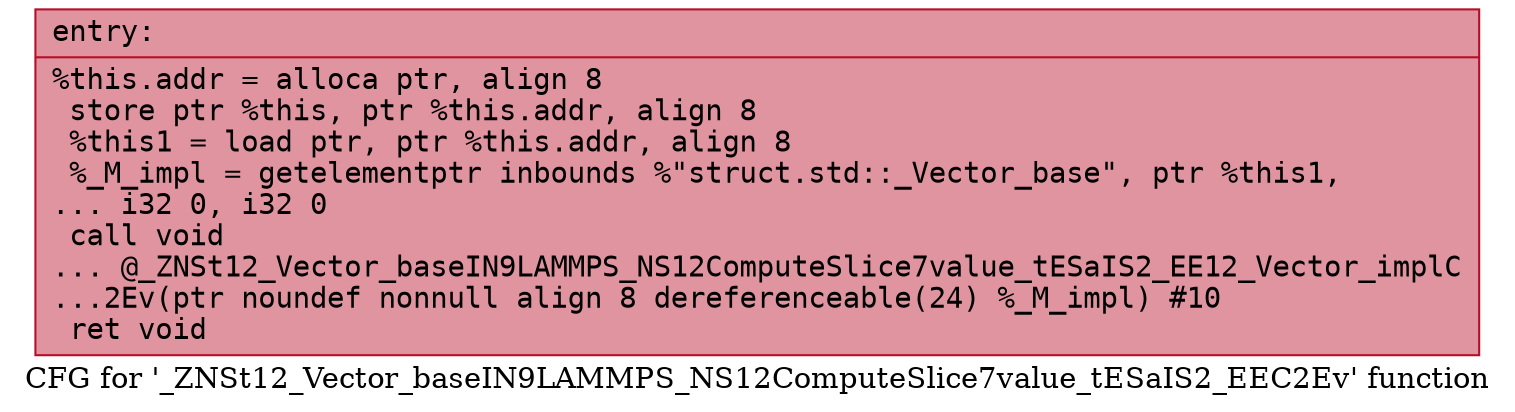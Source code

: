 digraph "CFG for '_ZNSt12_Vector_baseIN9LAMMPS_NS12ComputeSlice7value_tESaIS2_EEC2Ev' function" {
	label="CFG for '_ZNSt12_Vector_baseIN9LAMMPS_NS12ComputeSlice7value_tESaIS2_EEC2Ev' function";

	Node0x55810475a700 [shape=record,color="#b70d28ff", style=filled, fillcolor="#b70d2870" fontname="Courier",label="{entry:\l|  %this.addr = alloca ptr, align 8\l  store ptr %this, ptr %this.addr, align 8\l  %this1 = load ptr, ptr %this.addr, align 8\l  %_M_impl = getelementptr inbounds %\"struct.std::_Vector_base\", ptr %this1,\l... i32 0, i32 0\l  call void\l... @_ZNSt12_Vector_baseIN9LAMMPS_NS12ComputeSlice7value_tESaIS2_EE12_Vector_implC\l...2Ev(ptr noundef nonnull align 8 dereferenceable(24) %_M_impl) #10\l  ret void\l}"];
}
